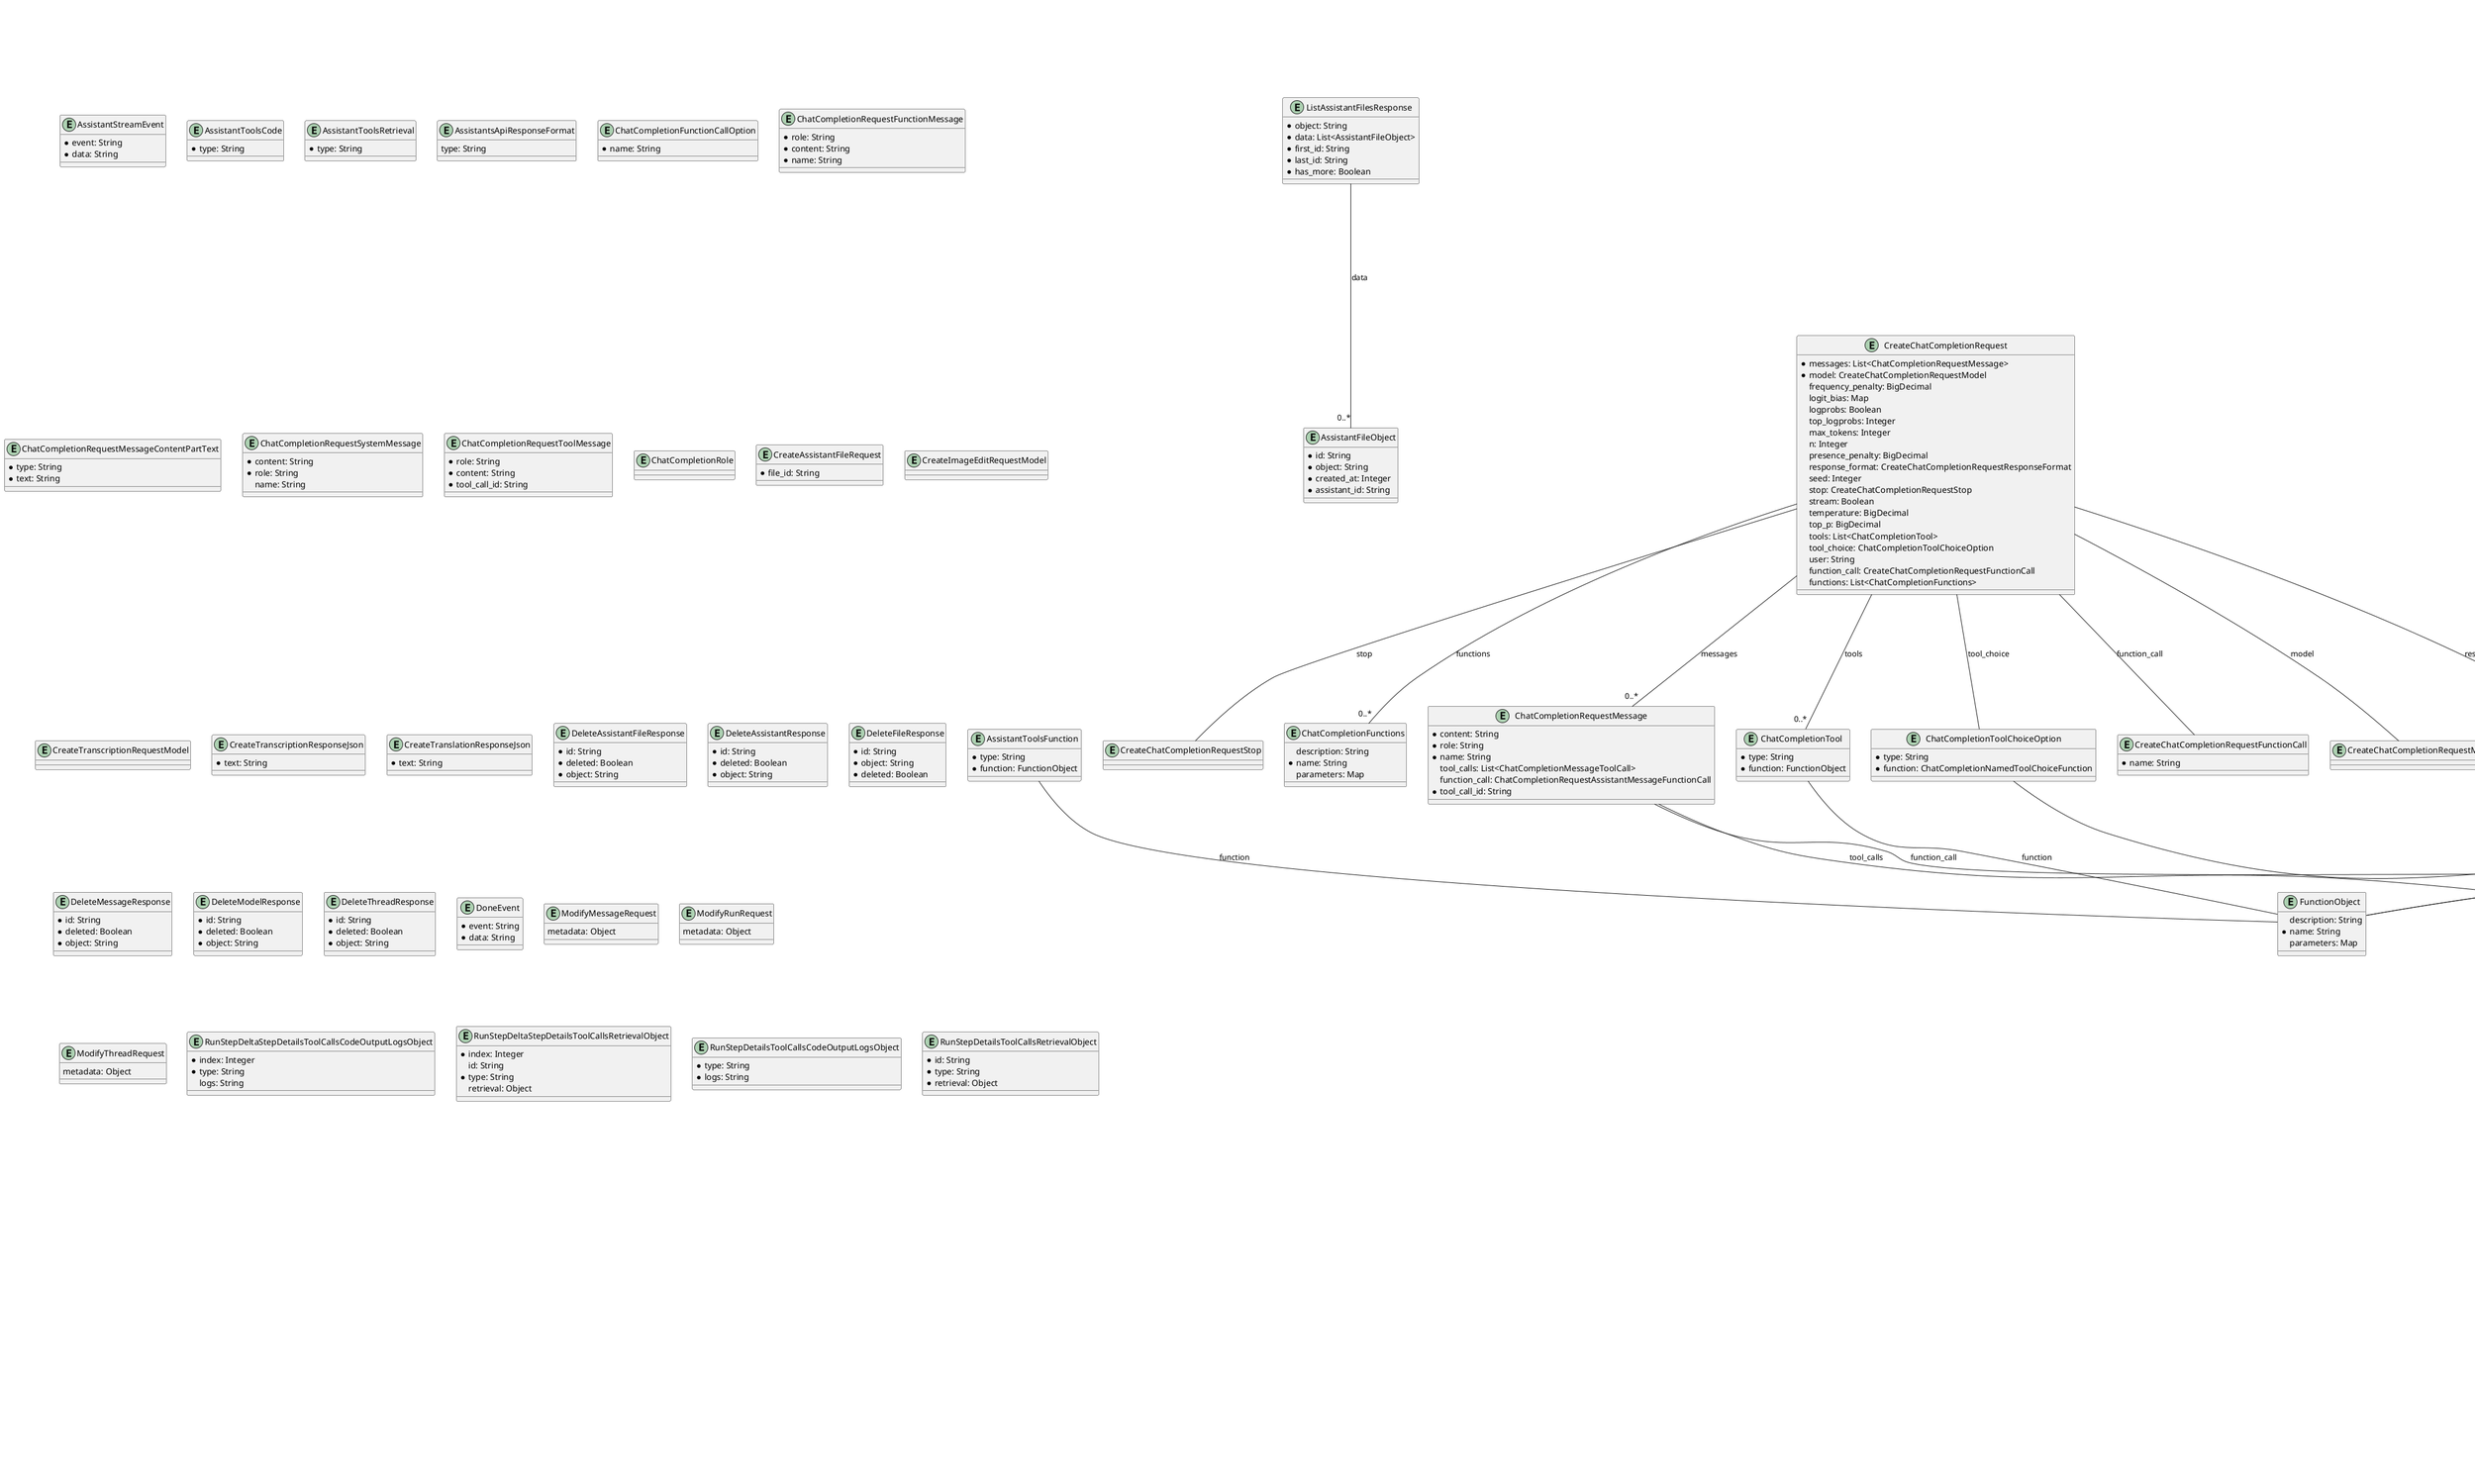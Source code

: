 @startuml

title OpenAI API Schemas Diagram

entity AssistantFileObject {
    * id: String
    * object: String
    * created_at: Integer
    * assistant_id: String
}

entity AssistantObject {
    * id: String
    * object: String
    * created_at: Integer
    * name: String
    * description: String
    * model: String
    * instructions: String
    * tools: List<AssistantObjectToolsInner>
    * file_ids: List<String>
    * metadata: Object
}

entity AssistantObjectToolsInner {
    * type: String
    * function: FunctionObject
}

entity AssistantStreamEvent {
    * event: String
    * data: String
}

entity AssistantToolsCode {
    * type: String
}

entity AssistantToolsFunction {
    * type: String
    * function: FunctionObject
}

entity AssistantToolsRetrieval {
    * type: String
}

entity AssistantsApiNamedToolChoice {
    * type: String
    function: ChatCompletionNamedToolChoiceFunction
}

entity AssistantsApiResponseFormat {
    type: String
}

entity AssistantsApiResponseFormatOption {
    type: String
}

entity AssistantsApiToolChoiceOption {
    * type: String
    function: ChatCompletionNamedToolChoiceFunction
}

entity ChatCompletionFunctionCallOption {
    * name: String
}

entity ChatCompletionFunctions {
    description: String
    * name: String
    parameters: Map
}

entity ChatCompletionMessageToolCall {
    * id: String
    * type: String
    * function: ChatCompletionMessageToolCallFunction
}

entity ChatCompletionMessageToolCallChunk {
    * index: Integer
    id: String
    type: String
    function: ChatCompletionMessageToolCallChunkFunction
}

entity ChatCompletionMessageToolCallChunkFunction {
    name: String
    arguments: String
}

entity ChatCompletionMessageToolCallFunction {
    * name: String
    * arguments: String
}

entity ChatCompletionNamedToolChoice {
    * type: String
    * function: ChatCompletionNamedToolChoiceFunction
}

entity ChatCompletionNamedToolChoiceFunction {
    * name: String
}

entity ChatCompletionRequestAssistantMessage {
    content: String
    * role: String
    name: String
    tool_calls: List<ChatCompletionMessageToolCall>
    function_call: ChatCompletionRequestAssistantMessageFunctionCall
}

entity ChatCompletionRequestAssistantMessageFunctionCall {
    * arguments: String
    * name: String
}

entity ChatCompletionRequestFunctionMessage {
    * role: String
    * content: String
    * name: String
}

entity ChatCompletionRequestMessage {
    * content: String
    * role: String
    * name: String
    tool_calls: List<ChatCompletionMessageToolCall>
    function_call: ChatCompletionRequestAssistantMessageFunctionCall
    * tool_call_id: String
}

entity ChatCompletionRequestMessageContentPart {
    * type: String
    * text: String
    * image_url: ChatCompletionRequestMessageContentPartImageImageUrl
}

entity ChatCompletionRequestMessageContentPartImage {
    * type: String
    * image_url: ChatCompletionRequestMessageContentPartImageImageUrl
}

entity ChatCompletionRequestMessageContentPartImageImageUrl {
    * url: URI
    detail: String
}

entity ChatCompletionRequestMessageContentPartText {
    * type: String
    * text: String
}

entity ChatCompletionRequestSystemMessage {
    * content: String
    * role: String
    name: String
}

entity ChatCompletionRequestToolMessage {
    * role: String
    * content: String
    * tool_call_id: String
}

entity ChatCompletionRequestUserMessage {
    * content: ChatCompletionRequestUserMessageContent
    * role: String
    name: String
}

entity ChatCompletionRequestUserMessageContent {
}

entity ChatCompletionResponseMessage {
    * content: String
    tool_calls: List<ChatCompletionMessageToolCall>
    * role: String
    function_call: ChatCompletionRequestAssistantMessageFunctionCall
}

entity ChatCompletionRole {
}

entity ChatCompletionStreamResponseDelta {
    content: String
    function_call: ChatCompletionStreamResponseDeltaFunctionCall
    tool_calls: List<ChatCompletionMessageToolCallChunk>
    role: String
}

entity ChatCompletionStreamResponseDeltaFunctionCall {
    arguments: String
    name: String
}

entity ChatCompletionTokenLogprob {
    * token: String
    * logprob: BigDecimal
    * bytes: List<Integer>
    * top_logprobs: List<ChatCompletionTokenLogprobTopLogprobsInner>
}

entity ChatCompletionTokenLogprobTopLogprobsInner {
    * token: String
    * logprob: BigDecimal
    * bytes: List<Integer>
}

entity ChatCompletionTool {
    * type: String
    * function: FunctionObject
}

entity ChatCompletionToolChoiceOption {
    * type: String
    * function: ChatCompletionNamedToolChoiceFunction
}

entity CompletionUsage {
    * completion_tokens: Integer
    * prompt_tokens: Integer
    * total_tokens: Integer
}

entity CreateAssistantFileRequest {
    * file_id: String
}

entity CreateAssistantRequest {
    * model: CreateAssistantRequestModel
    name: String
    description: String
    instructions: String
    tools: List<AssistantObjectToolsInner>
    file_ids: List<String>
    metadata: Object
}

entity CreateAssistantRequestModel {
}

entity CreateChatCompletionFunctionResponse {
    * id: String
    * choices: List<CreateChatCompletionFunctionResponseChoicesInner>
    * created: Integer
    * model: String
    system_fingerprint: String
    * object: String
    usage: CompletionUsage
}

entity CreateChatCompletionFunctionResponseChoicesInner {
    * finish_reason: String
    * index: Integer
    * message: ChatCompletionResponseMessage
}

entity CreateChatCompletionRequest {
    * messages: List<ChatCompletionRequestMessage>
    * model: CreateChatCompletionRequestModel
    frequency_penalty: BigDecimal
    logit_bias: Map
    logprobs: Boolean
    top_logprobs: Integer
    max_tokens: Integer
    n: Integer
    presence_penalty: BigDecimal
    response_format: CreateChatCompletionRequestResponseFormat
    seed: Integer
    stop: CreateChatCompletionRequestStop
    stream: Boolean
    temperature: BigDecimal
    top_p: BigDecimal
    tools: List<ChatCompletionTool>
    tool_choice: ChatCompletionToolChoiceOption
    user: String
    function_call: CreateChatCompletionRequestFunctionCall
    functions: List<ChatCompletionFunctions>
}

entity CreateChatCompletionRequestFunctionCall {
    * name: String
}

entity CreateChatCompletionRequestModel {
}

entity CreateChatCompletionRequestResponseFormat {
    type: String
}

entity CreateChatCompletionRequestStop {
}

entity CreateChatCompletionResponse {
    * id: String
    * choices: List<CreateChatCompletionResponseChoicesInner>
    * created: Integer
    * model: String
    system_fingerprint: String
    * object: String
    usage: CompletionUsage
}

entity CreateChatCompletionResponseChoicesInner {
    * finish_reason: String
    * index: Integer
    * message: ChatCompletionResponseMessage
    * logprobs: CreateChatCompletionResponseChoicesInnerLogprobs
}

entity CreateChatCompletionResponseChoicesInnerLogprobs {
    * content: List<ChatCompletionTokenLogprob>
}

entity CreateChatCompletionStreamResponse {
    * id: String
    * choices: List<CreateChatCompletionStreamResponseChoicesInner>
    * created: Integer
    * model: String
    system_fingerprint: String
    * object: String
}

entity CreateChatCompletionStreamResponseChoicesInner {
    * delta: ChatCompletionStreamResponseDelta
    logprobs: CreateChatCompletionResponseChoicesInnerLogprobs
    * finish_reason: String
    * index: Integer
}

entity CreateCompletionRequest {
    * model: CreateCompletionRequestModel
    * prompt: CreateCompletionRequestPrompt
    best_of: Integer
    echo: Boolean
    frequency_penalty: BigDecimal
    logit_bias: Map
    logprobs: Integer
    max_tokens: Integer
    n: Integer
    presence_penalty: BigDecimal
    seed: Integer
    stop: CreateCompletionRequestStop
    stream: Boolean
    suffix: String
    temperature: BigDecimal
    top_p: BigDecimal
    user: String
}

entity CreateCompletionRequestModel {
}

entity CreateCompletionRequestPrompt {
}

entity CreateCompletionRequestStop {
}

entity CreateCompletionResponse {
    * id: String
    * choices: List<CreateCompletionResponseChoicesInner>
    * created: Integer
    * model: String
    system_fingerprint: String
    * object: String
    usage: CompletionUsage
}

entity CreateCompletionResponseChoicesInner {
    * finish_reason: String
    * index: Integer
    * logprobs: CreateCompletionResponseChoicesInnerLogprobs
    * text: String
}

entity CreateCompletionResponseChoicesInnerLogprobs {
    text_offset: List<Integer>
    token_logprobs: List<BigDecimal>
    tokens: List<String>
    top_logprobs: List<Map>
}

entity CreateEmbeddingRequest {
    * input: CreateEmbeddingRequestInput
    * model: CreateEmbeddingRequestModel
    encoding_format: String
    dimensions: Integer
    user: String
}

entity CreateEmbeddingRequestInput {
}

entity CreateEmbeddingRequestModel {
}

entity CreateEmbeddingResponse {
    * data: List<Embedding>
    * model: String
    * object: String
    * usage: CreateEmbeddingResponseUsage
}

entity CreateEmbeddingResponseUsage {
    * prompt_tokens: Integer
    * total_tokens: Integer
}

entity CreateFineTuningJobRequest {
    * model: CreateFineTuningJobRequestModel
    * training_file: String
    hyperparameters: CreateFineTuningJobRequestHyperparameters
    suffix: String
    validation_file: String
    integrations: List<CreateFineTuningJobRequestIntegrationsInner>
    seed: Integer
}

entity CreateFineTuningJobRequestHyperparameters {
    batch_size: CreateFineTuningJobRequestHyperparametersBatchSize
    learning_rate_multiplier: CreateFineTuningJobRequestHyperparametersLearningRateMultiplier
    n_epochs: CreateFineTuningJobRequestHyperparametersNEpochs
}

entity CreateFineTuningJobRequestHyperparametersBatchSize {
}

entity CreateFineTuningJobRequestHyperparametersLearningRateMultiplier {
}

entity CreateFineTuningJobRequestHyperparametersNEpochs {
}

entity CreateFineTuningJobRequestIntegrationsInner {
    * type: CreateFineTuningJobRequestIntegrationsInnerType
    * wandb: CreateFineTuningJobRequestIntegrationsInnerWandb
}

entity CreateFineTuningJobRequestIntegrationsInnerType {
}

entity CreateFineTuningJobRequestIntegrationsInnerWandb {
    * project: String
    name: String
    entity: String
    tags: List<String>
}

entity CreateFineTuningJobRequestModel {
}

entity CreateImageEditRequestModel {
}

entity CreateImageRequest {
    * prompt: String
    model: CreateImageRequestModel
    n: Integer
    quality: String
    response_format: String
    size: String
    style: String
    user: String
}

entity CreateImageRequestModel {
}

entity CreateMessageRequest {
    * role: String
    * content: String
    file_ids: List<String>
    metadata: Object
}

entity CreateModerationRequest {
    * input: CreateModerationRequestInput
    model: CreateModerationRequestModel
}

entity CreateModerationRequestInput {
}

entity CreateModerationRequestModel {
}

entity CreateModerationResponse {
    * id: String
    * model: String
    * results: List<CreateModerationResponseResultsInner>
}

entity CreateModerationResponseResultsInner {
    * flagged: Boolean
    * categories: CreateModerationResponseResultsInnerCategories
    * category_scores: CreateModerationResponseResultsInnerCategoryScores
}

entity CreateModerationResponseResultsInnerCategories {
    * hate: Boolean
    * hate/threatening: Boolean
    * harassment: Boolean
    * harassment/threatening: Boolean
    * self-harm: Boolean
    * self-harm/intent: Boolean
    * self-harm/instructions: Boolean
    * sexual: Boolean
    * sexual/minors: Boolean
    * violence: Boolean
    * violence/graphic: Boolean
}

entity CreateModerationResponseResultsInnerCategoryScores {
    * hate: BigDecimal
    * hate/threatening: BigDecimal
    * harassment: BigDecimal
    * harassment/threatening: BigDecimal
    * self-harm: BigDecimal
    * self-harm/intent: BigDecimal
    * self-harm/instructions: BigDecimal
    * sexual: BigDecimal
    * sexual/minors: BigDecimal
    * violence: BigDecimal
    * violence/graphic: BigDecimal
}

entity CreateRunRequest {
    * assistant_id: String
    model: CreateRunRequestModel
    instructions: String
    additional_instructions: String
    additional_messages: List<CreateMessageRequest>
    tools: List<AssistantObjectToolsInner>
    metadata: Object
    temperature: BigDecimal
    stream: Boolean
    max_prompt_tokens: Integer
    max_completion_tokens: Integer
    truncation_strategy: TruncationObject
    tool_choice: AssistantsApiToolChoiceOption
    response_format: AssistantsApiResponseFormatOption
}

entity CreateRunRequestModel {
}

entity CreateSpeechRequest {
    * model: CreateSpeechRequestModel
    * input: String
    * voice: String
    response_format: String
    speed: BigDecimal
}

entity CreateSpeechRequestModel {
}

entity CreateThreadAndRunRequest {
    * assistant_id: String
    thread: CreateThreadRequest
    model: CreateRunRequestModel
    instructions: String
    tools: List<CreateThreadAndRunRequestToolsInner>
    metadata: Object
    temperature: BigDecimal
    stream: Boolean
    max_prompt_tokens: Integer
    max_completion_tokens: Integer
    truncation_strategy: TruncationObject
    tool_choice: AssistantsApiToolChoiceOption
    response_format: AssistantsApiResponseFormatOption
}

entity CreateThreadAndRunRequestToolsInner {
    * type: String
    * function: FunctionObject
}

entity CreateThreadRequest {
    messages: List<CreateMessageRequest>
    metadata: Object
}

entity CreateTranscription200Response {
    * text: String
    * language: String
    * duration: String
    words: List<TranscriptionWord>
    segments: List<TranscriptionSegment>
}

entity CreateTranscriptionRequestModel {
}

entity CreateTranscriptionResponseJson {
    * text: String
}

entity CreateTranscriptionResponseVerboseJson {
    * language: String
    * duration: String
    * text: String
    words: List<TranscriptionWord>
    segments: List<TranscriptionSegment>
}

entity CreateTranslation200Response {
    * text: String
    * language: String
    * duration: String
    segments: List<TranscriptionSegment>
}

entity CreateTranslationResponseJson {
    * text: String
}

entity CreateTranslationResponseVerboseJson {
    * language: String
    * duration: String
    * text: String
    segments: List<TranscriptionSegment>
}

entity DeleteAssistantFileResponse {
    * id: String
    * deleted: Boolean
    * object: String
}

entity DeleteAssistantResponse {
    * id: String
    * deleted: Boolean
    * object: String
}

entity DeleteFileResponse {
    * id: String
    * object: String
    * deleted: Boolean
}

entity DeleteMessageResponse {
    * id: String
    * deleted: Boolean
    * object: String
}

entity DeleteModelResponse {
    * id: String
    * deleted: Boolean
    * object: String
}

entity DeleteThreadResponse {
    * id: String
    * deleted: Boolean
    * object: String
}

entity DoneEvent {
    * event: String
    * data: String
}

entity Embedding {
    * index: Integer
    * embedding: List<BigDecimal>
    * object: String
}

entity Error {
    * code: String
    * message: String
    * param: String
    * type: String
}

entity ErrorEvent {
    * event: String
    * data: Error
}

entity ErrorResponse {
    * error: Error
}

entity FineTuningIntegration {
    * type: String
    * wandb: CreateFineTuningJobRequestIntegrationsInnerWandb
}

entity FineTuningJob {
    * id: String
    * created_at: Integer
    * error: FineTuningJobError
    * fine_tuned_model: String
    * finished_at: Integer
    * hyperparameters: FineTuningJobHyperparameters
    * model: String
    * object: String
    * organization_id: String
    * result_files: List<String>
    * status: String
    * trained_tokens: Integer
    * training_file: String
    * validation_file: String
    integrations: List<FineTuningJobIntegrationsInner>
    * seed: Integer
}

entity FineTuningJobCheckpoint {
    * id: String
    * created_at: Integer
    * fine_tuned_model_checkpoint: String
    * step_number: Integer
    * metrics: FineTuningJobCheckpointMetrics
    * fine_tuning_job_id: String
    * object: String
}

entity FineTuningJobCheckpointMetrics {
    step: BigDecimal
    train_loss: BigDecimal
    train_mean_token_accuracy: BigDecimal
    valid_loss: BigDecimal
    valid_mean_token_accuracy: BigDecimal
    full_valid_loss: BigDecimal
    full_valid_mean_token_accuracy: BigDecimal
}

entity FineTuningJobError {
    * code: String
    * message: String
    * param: String
}

entity FineTuningJobEvent {
    * id: String
    * created_at: Integer
    * level: String
    * message: String
    * object: String
}

entity FineTuningJobHyperparameters {
    * n_epochs: FineTuningJobHyperparametersNEpochs
}

entity FineTuningJobHyperparametersNEpochs {
}

entity FineTuningJobIntegrationsInner {
    * type: String
    * wandb: CreateFineTuningJobRequestIntegrationsInnerWandb
}

entity FunctionObject {
    description: String
    * name: String
    parameters: Map
}

entity Image {
    b64_json: String
    url: String
    revised_prompt: String
}

entity ImagesResponse {
    * created: Integer
    * data: List<Image>
}

entity ListAssistantFilesResponse {
    * object: String
    * data: List<AssistantFileObject>
    * first_id: String
    * last_id: String
    * has_more: Boolean
}

entity ListAssistantsResponse {
    * object: String
    * data: List<AssistantObject>
    * first_id: String
    * last_id: String
    * has_more: Boolean
}

entity ListFilesResponse {
    * data: List<OpenAIFile>
    * object: String
}

entity ListFineTuningJobCheckpointsResponse {
    * data: List<FineTuningJobCheckpoint>
    * object: String
    first_id: String
    last_id: String
    * has_more: Boolean
}

entity ListFineTuningJobEventsResponse {
    * data: List<FineTuningJobEvent>
    * object: String
}

entity ListMessageFilesResponse {
    * object: String
    * data: List<MessageFileObject>
    * first_id: String
    * last_id: String
    * has_more: Boolean
}

entity ListMessagesResponse {
    * object: String
    * data: List<MessageObject>
    * first_id: String
    * last_id: String
    * has_more: Boolean
}

entity ListModelsResponse {
    * object: String
    * data: List<Model>
}

entity ListPaginatedFineTuningJobsResponse {
    * data: List<FineTuningJob>
    * has_more: Boolean
    * object: String
}

entity ListRunStepsResponse {
    * object: String
    * data: List<RunStepObject>
    * first_id: String
    * last_id: String
    * has_more: Boolean
}

entity ListRunsResponse {
    * object: String
    * data: List<RunObject>
    * first_id: String
    * last_id: String
    * has_more: Boolean
}

entity ListThreadsResponse {
    * object: String
    * data: List<ThreadObject>
    * first_id: String
    * last_id: String
    * has_more: Boolean
}

entity MessageContentImageFileObject {
    * type: String
    * image_file: MessageContentImageFileObjectImageFile
}

entity MessageContentImageFileObjectImageFile {
    * file_id: String
}

entity MessageContentTextAnnotationsFileCitationObject {
    * type: String
    * text: String
    * file_citation: MessageContentTextAnnotationsFileCitationObjectFileCitation
    * start_index: Integer
    * end_index: Integer
}

entity MessageContentTextAnnotationsFileCitationObjectFileCitation {
    * file_id: String
    * quote: String
}

entity MessageContentTextAnnotationsFilePathObject {
    * type: String
    * text: String
    * file_path: MessageContentTextAnnotationsFilePathObjectFilePath
    * start_index: Integer
    * end_index: Integer
}

entity MessageContentTextAnnotationsFilePathObjectFilePath {
    * file_id: String
}

entity MessageContentTextObject {
    * type: String
    * text: MessageContentTextObjectText
}

entity MessageContentTextObjectText {
    * value: String
    * annotations: List<MessageContentTextObjectTextAnnotationsInner>
}

entity MessageContentTextObjectTextAnnotationsInner {
    * type: String
    * text: String
    * file_citation: MessageContentTextAnnotationsFileCitationObjectFileCitation
    * start_index: Integer
    * end_index: Integer
    * file_path: MessageContentTextAnnotationsFilePathObjectFilePath
}

entity MessageDeltaContentImageFileObject {
    * index: Integer
    * type: String
    image_file: MessageDeltaContentImageFileObjectImageFile
}

entity MessageDeltaContentImageFileObjectImageFile {
    file_id: String
}

entity MessageDeltaContentTextAnnotationsFileCitationObject {
    * index: Integer
    * type: String
    text: String
    file_citation: MessageDeltaContentTextAnnotationsFileCitationObjectFileCitation
    start_index: Integer
    end_index: Integer
}

entity MessageDeltaContentTextAnnotationsFileCitationObjectFileCitation {
    file_id: String
    quote: String
}

entity MessageDeltaContentTextAnnotationsFilePathObject {
    * index: Integer
    * type: String
    text: String
    file_path: MessageDeltaContentTextAnnotationsFilePathObjectFilePath
    start_index: Integer
    end_index: Integer
}

entity MessageDeltaContentTextAnnotationsFilePathObjectFilePath {
    file_id: String
}

entity MessageDeltaContentTextObject {
    * index: Integer
    * type: String
    text: MessageDeltaContentTextObjectText
}

entity MessageDeltaContentTextObjectText {
    value: String
    annotations: List<MessageDeltaContentTextObjectTextAnnotationsInner>
}

entity MessageDeltaContentTextObjectTextAnnotationsInner {
    * index: Integer
    * type: String
    text: String
    file_citation: MessageDeltaContentTextAnnotationsFileCitationObjectFileCitation
    start_index: Integer
    end_index: Integer
    file_path: MessageDeltaContentTextAnnotationsFilePathObjectFilePath
}

entity MessageDeltaObject {
    * id: String
    * object: String
    * delta: MessageDeltaObjectDelta
}

entity MessageDeltaObjectDelta {
    role: String
    content: List<MessageDeltaObjectDeltaContentInner>
    file_ids: List<String>
}

entity MessageDeltaObjectDeltaContentInner {
    * index: Integer
    * type: String
    image_file: MessageDeltaContentImageFileObjectImageFile
    text: MessageDeltaContentTextObjectText
}

entity MessageFileObject {
    * id: String
    * object: String
    * created_at: Integer
    * message_id: String
}

entity MessageObject {
    * id: String
    * object: String
    * created_at: Integer
    * thread_id: String
    * status: String
    * incomplete_details: MessageObjectIncompleteDetails
    * completed_at: Integer
    * incomplete_at: Integer
    * role: String
    * content: List<MessageObjectContentInner>
    * assistant_id: String
    * run_id: String
    * file_ids: List<String>
    * metadata: Object
}

entity MessageObjectContentInner {
    * type: String
    * image_file: MessageContentImageFileObjectImageFile
    * text: MessageContentTextObjectText
}

entity MessageObjectIncompleteDetails {
    * reason: String
}

entity MessageStreamEvent {
    * event: String
    * data: MessageObject
}

entity MessageStreamEventOneOf {
    * event: String
    * data: MessageObject
}

entity MessageStreamEventOneOf1 {
    * event: String
    * data: MessageObject
}

entity MessageStreamEventOneOf2 {
    * event: String
    * data: MessageDeltaObject
}

entity MessageStreamEventOneOf3 {
    * event: String
    * data: MessageObject
}

entity MessageStreamEventOneOf4 {
    * event: String
    * data: MessageObject
}

entity Model {
    * id: String
    * created: Integer
    * object: String
    * owned_by: String
}

entity ModifyAssistantRequest {
    model: String
    name: String
    description: String
    instructions: String
    tools: List<AssistantObjectToolsInner>
    file_ids: List<String>
    metadata: Object
}

entity ModifyMessageRequest {
    metadata: Object
}

entity ModifyRunRequest {
    metadata: Object
}

entity ModifyThreadRequest {
    metadata: Object
}

entity OpenAIFile {
    * id: String
    * bytes: Integer
    * created_at: Integer
    * filename: String
    * object: String
    * purpose: String
    * status: String
    status_details: String
}

entity RunCompletionUsage {
    * completion_tokens: Integer
    * prompt_tokens: Integer
    * total_tokens: Integer
}

entity RunObject {
    * id: String
    * object: String
    * created_at: Integer
    * thread_id: String
    * assistant_id: String
    * status: String
    * required_action: RunObjectRequiredAction
    * last_error: RunObjectLastError
    * expires_at: Integer
    * started_at: Integer
    * cancelled_at: Integer
    * failed_at: Integer
    * completed_at: Integer
    * incomplete_details: RunObjectIncompleteDetails
    * model: String
    * instructions: String
    * tools: List<AssistantObjectToolsInner>
    * file_ids: List<String>
    * metadata: Object
    * usage: RunCompletionUsage
    temperature: BigDecimal
    * max_prompt_tokens: Integer
    * max_completion_tokens: Integer
    * truncation_strategy: TruncationObject
    * tool_choice: AssistantsApiToolChoiceOption
    * response_format: AssistantsApiResponseFormatOption
}

entity RunObjectIncompleteDetails {
    reason: String
}

entity RunObjectLastError {
    * code: String
    * message: String
}

entity RunObjectRequiredAction {
    * type: String
    * submit_tool_outputs: RunObjectRequiredActionSubmitToolOutputs
}

entity RunObjectRequiredActionSubmitToolOutputs {
    * tool_calls: List<RunToolCallObject>
}

entity RunStepCompletionUsage {
    * completion_tokens: Integer
    * prompt_tokens: Integer
    * total_tokens: Integer
}

entity RunStepDeltaObject {
    * id: String
    * object: String
    * delta: RunStepDeltaObjectDelta
}

entity RunStepDeltaObjectDelta {
    step_details: RunStepDeltaObjectDeltaStepDetails
}

entity RunStepDeltaObjectDeltaStepDetails {
    * type: String
    message_creation: RunStepDeltaStepDetailsMessageCreationObjectMessageCreation
    tool_calls: List<RunStepDeltaStepDetailsToolCallsObjectToolCallsInner>
}

entity RunStepDeltaStepDetailsMessageCreationObject {
    * type: String
    message_creation: RunStepDeltaStepDetailsMessageCreationObjectMessageCreation
}

entity RunStepDeltaStepDetailsMessageCreationObjectMessageCreation {
    message_id: String
}

entity RunStepDeltaStepDetailsToolCallsCodeObject {
    * index: Integer
    id: String
    * type: String
    code_interpreter: RunStepDeltaStepDetailsToolCallsCodeObjectCodeInterpreter
}

entity RunStepDeltaStepDetailsToolCallsCodeObjectCodeInterpreter {
    input: String
    outputs: List<RunStepDeltaStepDetailsToolCallsCodeObjectCodeInterpreterOutputsInner>
}

entity RunStepDeltaStepDetailsToolCallsCodeObjectCodeInterpreterOutputsInner {
    * index: Integer
    * type: String
    logs: String
    image: RunStepDeltaStepDetailsToolCallsCodeOutputImageObjectImage
}

entity RunStepDeltaStepDetailsToolCallsCodeOutputImageObject {
    * index: Integer
    * type: String
    image: RunStepDeltaStepDetailsToolCallsCodeOutputImageObjectImage
}

entity RunStepDeltaStepDetailsToolCallsCodeOutputImageObjectImage {
    file_id: String
}

entity RunStepDeltaStepDetailsToolCallsCodeOutputLogsObject {
    * index: Integer
    * type: String
    logs: String
}

entity RunStepDeltaStepDetailsToolCallsFunctionObject {
    * index: Integer
    id: String
    * type: String
    function: RunStepDeltaStepDetailsToolCallsFunctionObjectFunction
}

entity RunStepDeltaStepDetailsToolCallsFunctionObjectFunction {
    name: String
    arguments: String
    output: String
}

entity RunStepDeltaStepDetailsToolCallsObject {
    * type: String
    tool_calls: List<RunStepDeltaStepDetailsToolCallsObjectToolCallsInner>
}

entity RunStepDeltaStepDetailsToolCallsObjectToolCallsInner {
    * index: Integer
    id: String
    * type: String
    code_interpreter: RunStepDeltaStepDetailsToolCallsCodeObjectCodeInterpreter
    retrieval: Object
    function: RunStepDeltaStepDetailsToolCallsFunctionObjectFunction
}

entity RunStepDeltaStepDetailsToolCallsRetrievalObject {
    * index: Integer
    id: String
    * type: String
    retrieval: Object
}

entity RunStepDetailsMessageCreationObject {
    * type: String
    * message_creation: RunStepDetailsMessageCreationObjectMessageCreation
}

entity RunStepDetailsMessageCreationObjectMessageCreation {
    * message_id: String
}

entity RunStepDetailsToolCallsCodeObject {
    * id: String
    * type: String
    * code_interpreter: RunStepDetailsToolCallsCodeObjectCodeInterpreter
}

entity RunStepDetailsToolCallsCodeObjectCodeInterpreter {
    * input: String
    * outputs: List<RunStepDetailsToolCallsCodeObjectCodeInterpreterOutputsInner>
}

entity RunStepDetailsToolCallsCodeObjectCodeInterpreterOutputsInner {
    * type: String
    * logs: String
    * image: RunStepDetailsToolCallsCodeOutputImageObjectImage
}

entity RunStepDetailsToolCallsCodeOutputImageObject {
    * type: String
    * image: RunStepDetailsToolCallsCodeOutputImageObjectImage
}

entity RunStepDetailsToolCallsCodeOutputImageObjectImage {
    * file_id: String
}

entity RunStepDetailsToolCallsCodeOutputLogsObject {
    * type: String
    * logs: String
}

entity RunStepDetailsToolCallsFunctionObject {
    * id: String
    * type: String
    * function: RunStepDetailsToolCallsFunctionObjectFunction
}

entity RunStepDetailsToolCallsFunctionObjectFunction {
    * name: String
    * arguments: String
    * output: String
}

entity RunStepDetailsToolCallsObject {
    * type: String
    * tool_calls: List<RunStepDetailsToolCallsObjectToolCallsInner>
}

entity RunStepDetailsToolCallsObjectToolCallsInner {
    * id: String
    * type: String
    * code_interpreter: RunStepDetailsToolCallsCodeObjectCodeInterpreter
    * retrieval: Object
    * function: RunStepDetailsToolCallsFunctionObjectFunction
}

entity RunStepDetailsToolCallsRetrievalObject {
    * id: String
    * type: String
    * retrieval: Object
}

entity RunStepObject {
    * id: String
    * object: String
    * created_at: Integer
    * assistant_id: String
    * thread_id: String
    * run_id: String
    * type: String
    * status: String
    * step_details: RunStepObjectStepDetails
    * last_error: RunStepObjectLastError
    * expired_at: Integer
    * cancelled_at: Integer
    * failed_at: Integer
    * completed_at: Integer
    * metadata: Object
    * usage: RunStepCompletionUsage
}

entity RunStepObjectLastError {
    * code: String
    * message: String
}

entity RunStepObjectStepDetails {
    * type: String
    * message_creation: RunStepDetailsMessageCreationObjectMessageCreation
    * tool_calls: List<RunStepDetailsToolCallsObjectToolCallsInner>
}

entity RunStepStreamEvent {
    * event: String
    * data: RunStepObject
}

entity RunStepStreamEventOneOf {
    * event: String
    * data: RunStepObject
}

entity RunStepStreamEventOneOf1 {
    * event: String
    * data: RunStepObject
}

entity RunStepStreamEventOneOf2 {
    * event: String
    * data: RunStepDeltaObject
}

entity RunStepStreamEventOneOf3 {
    * event: String
    * data: RunStepObject
}

entity RunStepStreamEventOneOf4 {
    * event: String
    * data: RunStepObject
}

entity RunStepStreamEventOneOf5 {
    * event: String
    * data: RunStepObject
}

entity RunStepStreamEventOneOf6 {
    * event: String
    * data: RunStepObject
}

entity RunStreamEvent {
    * event: String
    * data: RunObject
}

entity RunStreamEventOneOf {
    * event: String
    * data: RunObject
}

entity RunStreamEventOneOf1 {
    * event: String
    * data: RunObject
}

entity RunStreamEventOneOf2 {
    * event: String
    * data: RunObject
}

entity RunStreamEventOneOf3 {
    * event: String
    * data: RunObject
}

entity RunStreamEventOneOf4 {
    * event: String
    * data: RunObject
}

entity RunStreamEventOneOf5 {
    * event: String
    * data: RunObject
}

entity RunStreamEventOneOf6 {
    * event: String
    * data: RunObject
}

entity RunStreamEventOneOf7 {
    * event: String
    * data: RunObject
}

entity RunStreamEventOneOf8 {
    * event: String
    * data: RunObject
}

entity RunToolCallObject {
    * id: String
    * type: String
    * function: RunToolCallObjectFunction
}

entity RunToolCallObjectFunction {
    * name: String
    * arguments: String
}

entity SubmitToolOutputsRunRequest {
    * tool_outputs: List<SubmitToolOutputsRunRequestToolOutputsInner>
    stream: Boolean
}

entity SubmitToolOutputsRunRequestToolOutputsInner {
    tool_call_id: String
    output: String
}

entity ThreadObject {
    * id: String
    * object: String
    * created_at: Integer
    * metadata: Object
}

entity ThreadStreamEvent {
    * event: String
    * data: ThreadObject
}

entity ThreadStreamEventOneOf {
    * event: String
    * data: ThreadObject
}

entity TranscriptionSegment {
    * id: Integer
    * seek: Integer
    * start: Float
    * end: Float
    * text: String
    * tokens: List<Integer>
    * temperature: Float
    * avg_logprob: Float
    * compression_ratio: Float
    * no_speech_prob: Float
}

entity TranscriptionWord {
    * word: String
    * start: Float
    * end: Float
}

entity TruncationObject {
    type: String
    last_messages: Integer
}


RunStepDetailsToolCallsObjectToolCallsInner -- RunStepDetailsToolCallsCodeObjectCodeInterpreter : code_interpreter
RunStepDetailsToolCallsObjectToolCallsInner -- RunStepDetailsToolCallsFunctionObjectFunction : function
FineTuningJobCheckpoint -- FineTuningJobCheckpointMetrics : metrics
MessageDeltaContentTextObjectText -- "0..*" MessageDeltaContentTextObjectTextAnnotationsInner : annotations
ListRunsResponse -- "0..*" RunObject : data
RunStepDetailsToolCallsFunctionObject -- RunStepDetailsToolCallsFunctionObjectFunction : function
CreateRunRequest -- CreateRunRequestModel : model
CreateRunRequest -- "0..*" CreateMessageRequest : additional_messages
CreateRunRequest -- "0..*" AssistantObjectToolsInner : tools
CreateRunRequest -- TruncationObject : truncation_strategy
CreateRunRequest -- AssistantsApiToolChoiceOption : tool_choice
CreateRunRequest -- AssistantsApiResponseFormatOption : response_format
ListFineTuningJobCheckpointsResponse -- "0..*" FineTuningJobCheckpoint : data
ChatCompletionToolChoiceOption -- ChatCompletionNamedToolChoiceFunction : function
RunObjectRequiredAction -- RunObjectRequiredActionSubmitToolOutputs : submit_tool_outputs
CreateEmbeddingRequest -- CreateEmbeddingRequestInput : input
CreateEmbeddingRequest -- CreateEmbeddingRequestModel : model
ThreadStreamEventOneOf -- ThreadObject : data
CreateModerationRequest -- CreateModerationRequestInput : input
CreateModerationRequest -- CreateModerationRequestModel : model
CreateSpeechRequest -- CreateSpeechRequestModel : model
ListAssistantFilesResponse -- "0..*" AssistantFileObject : data
CreateChatCompletionStreamResponseChoicesInner -- ChatCompletionStreamResponseDelta : delta
CreateChatCompletionStreamResponseChoicesInner -- CreateChatCompletionResponseChoicesInnerLogprobs : logprobs
RunStreamEventOneOf -- RunObject : data
MessageContentTextObject -- MessageContentTextObjectText : text
MessageStreamEvent -- MessageObject : data
RunStepDeltaObjectDelta -- RunStepDeltaObjectDeltaStepDetails : step_details
RunStepStreamEventOneOf -- RunStepObject : data
CreateChatCompletionRequest -- "0..*" ChatCompletionRequestMessage : messages
CreateChatCompletionRequest -- CreateChatCompletionRequestModel : model
CreateChatCompletionRequest -- CreateChatCompletionRequestResponseFormat : response_format
CreateChatCompletionRequest -- CreateChatCompletionRequestStop : stop
CreateChatCompletionRequest -- "0..*" ChatCompletionTool : tools
CreateChatCompletionRequest -- ChatCompletionToolChoiceOption : tool_choice
CreateChatCompletionRequest -- CreateChatCompletionRequestFunctionCall : function_call
CreateChatCompletionRequest -- "0..*" ChatCompletionFunctions : functions
MessageDeltaObjectDelta -- "0..*" MessageDeltaObjectDeltaContentInner : content
RunStepDeltaStepDetailsToolCallsCodeOutputImageObject -- RunStepDeltaStepDetailsToolCallsCodeOutputImageObjectImage : image
RunToolCallObject -- RunToolCallObjectFunction : function
RunStepDetailsToolCallsObject -- "0..*" RunStepDetailsToolCallsObjectToolCallsInner : tool_calls
CreateCompletionRequest -- CreateCompletionRequestModel : model
CreateCompletionRequest -- CreateCompletionRequestPrompt : prompt
CreateCompletionRequest -- CreateCompletionRequestStop : stop
AssistantToolsFunction -- FunctionObject : function
CreateCompletionResponse -- "0..*" CreateCompletionResponseChoicesInner : choices
CreateCompletionResponse -- CompletionUsage : usage
CreateModerationResponseResultsInner -- CreateModerationResponseResultsInnerCategories : categories
CreateModerationResponseResultsInner -- CreateModerationResponseResultsInnerCategoryScores : category_scores
ListThreadsResponse -- "0..*" ThreadObject : data
ErrorResponse -- Error : error
ListMessagesResponse -- "0..*" MessageObject : data
FineTuningJobHyperparameters -- FineTuningJobHyperparametersNEpochs : n_epochs
ListAssistantsResponse -- "0..*" AssistantObject : data
CreateChatCompletionFunctionResponseChoicesInner -- ChatCompletionResponseMessage : message
CreateTranslation200Response -- "0..*" TranscriptionSegment : segments
CreateImageRequest -- CreateImageRequestModel : model
CreateChatCompletionResponseChoicesInner -- ChatCompletionResponseMessage : message
CreateChatCompletionResponseChoicesInner -- CreateChatCompletionResponseChoicesInnerLogprobs : logprobs
RunStepDeltaObjectDeltaStepDetails -- RunStepDeltaStepDetailsMessageCreationObjectMessageCreation : message_creation
RunStepDeltaObjectDeltaStepDetails -- "0..*" RunStepDeltaStepDetailsToolCallsObjectToolCallsInner : tool_calls
AssistantObjectToolsInner -- FunctionObject : function
RunObjectRequiredActionSubmitToolOutputs -- "0..*" RunToolCallObject : tool_calls
MessageObjectContentInner -- MessageContentImageFileObjectImageFile : image_file
MessageObjectContentInner -- MessageContentTextObjectText : text
RunStepStreamEventOneOf1 -- RunStepObject : data
RunStepStreamEventOneOf3 -- RunStepObject : data
CreateTranscription200Response -- "0..*" TranscriptionWord : words
CreateTranscription200Response -- "0..*" TranscriptionSegment : segments
RunStepStreamEventOneOf2 -- RunStepDeltaObject : data
RunStepStreamEventOneOf5 -- RunStepObject : data
RunStepStreamEventOneOf4 -- RunStepObject : data
RunStepStreamEventOneOf6 -- RunStepObject : data
CreateEmbeddingResponse -- "0..*" Embedding : data
CreateEmbeddingResponse -- CreateEmbeddingResponseUsage : usage
MessageDeltaContentTextObjectTextAnnotationsInner -- MessageDeltaContentTextAnnotationsFileCitationObjectFileCitation : file_citation
MessageDeltaContentTextObjectTextAnnotationsInner -- MessageDeltaContentTextAnnotationsFilePathObjectFilePath : file_path
CreateChatCompletionFunctionResponse -- "0..*" CreateChatCompletionFunctionResponseChoicesInner : choices
CreateChatCompletionFunctionResponse -- CompletionUsage : usage
RunObject -- RunObjectRequiredAction : required_action
RunObject -- RunObjectLastError : last_error
RunObject -- RunObjectIncompleteDetails : incomplete_details
RunObject -- "0..*" AssistantObjectToolsInner : tools
RunObject -- RunCompletionUsage : usage
RunObject -- TruncationObject : truncation_strategy
RunObject -- AssistantsApiToolChoiceOption : tool_choice
RunObject -- AssistantsApiResponseFormatOption : response_format
ChatCompletionRequestUserMessage -- ChatCompletionRequestUserMessageContent : content
MessageDeltaObject -- MessageDeltaObjectDelta : delta
RunStepDeltaStepDetailsMessageCreationObject -- RunStepDeltaStepDetailsMessageCreationObjectMessageCreation : message_creation
ChatCompletionTool -- FunctionObject : function
AssistantsApiToolChoiceOption -- ChatCompletionNamedToolChoiceFunction : function
RunStepStreamEvent -- RunStepObject : data
ChatCompletionStreamResponseDelta -- ChatCompletionStreamResponseDeltaFunctionCall : function_call
ChatCompletionStreamResponseDelta -- "0..*" ChatCompletionMessageToolCallChunk : tool_calls
RunStepDetailsToolCallsCodeOutputImageObject -- RunStepDetailsToolCallsCodeOutputImageObjectImage : image
ChatCompletionMessageToolCallChunk -- ChatCompletionMessageToolCallChunkFunction : function
RunStreamEventOneOf7 -- RunObject : data
RunStreamEventOneOf6 -- RunObject : data
RunStreamEventOneOf8 -- RunObject : data
RunStreamEventOneOf3 -- RunObject : data
RunStreamEventOneOf2 -- RunObject : data
RunStreamEventOneOf5 -- RunObject : data
RunStreamEventOneOf4 -- RunObject : data
RunStepDeltaStepDetailsToolCallsFunctionObject -- RunStepDeltaStepDetailsToolCallsFunctionObjectFunction : function
RunStreamEventOneOf1 -- RunObject : data
ChatCompletionRequestMessageContentPart -- ChatCompletionRequestMessageContentPartImageImageUrl : image_url
CreateFineTuningJobRequestIntegrationsInner -- CreateFineTuningJobRequestIntegrationsInnerType : type
CreateFineTuningJobRequestIntegrationsInner -- CreateFineTuningJobRequestIntegrationsInnerWandb : wandb
MessageContentImageFileObject -- MessageContentImageFileObjectImageFile : image_file
AssistantObject -- "0..*" AssistantObjectToolsInner : tools
MessageDeltaContentTextAnnotationsFilePathObject -- MessageDeltaContentTextAnnotationsFilePathObjectFilePath : file_path
MessageContentTextAnnotationsFilePathObject -- MessageContentTextAnnotationsFilePathObjectFilePath : file_path
CreateThreadAndRunRequest -- CreateThreadRequest : thread
CreateThreadAndRunRequest -- CreateRunRequestModel : model
CreateThreadAndRunRequest -- "0..*" CreateThreadAndRunRequestToolsInner : tools
CreateThreadAndRunRequest -- TruncationObject : truncation_strategy
CreateThreadAndRunRequest -- AssistantsApiToolChoiceOption : tool_choice
CreateThreadAndRunRequest -- AssistantsApiResponseFormatOption : response_format
ListRunStepsResponse -- "0..*" RunStepObject : data
MessageObject -- MessageObjectIncompleteDetails : incomplete_details
MessageObject -- "0..*" MessageObjectContentInner : content
CreateFineTuningJobRequest -- CreateFineTuningJobRequestModel : model
CreateFineTuningJobRequest -- CreateFineTuningJobRequestHyperparameters : hyperparameters
CreateFineTuningJobRequest -- "0..*" CreateFineTuningJobRequestIntegrationsInner : integrations
MessageDeltaObjectDeltaContentInner -- MessageDeltaContentImageFileObjectImageFile : image_file
MessageDeltaObjectDeltaContentInner -- MessageDeltaContentTextObjectText : text
ChatCompletionTokenLogprob -- "0..*" ChatCompletionTokenLogprobTopLogprobsInner : top_logprobs
ChatCompletionRequestMessage -- "0..*" ChatCompletionMessageToolCall : tool_calls
ChatCompletionRequestMessage -- ChatCompletionRequestAssistantMessageFunctionCall : function_call
RunStepDeltaStepDetailsToolCallsObject -- "0..*" RunStepDeltaStepDetailsToolCallsObjectToolCallsInner : tool_calls
CreateThreadAndRunRequestToolsInner -- FunctionObject : function
RunStepDeltaStepDetailsToolCallsCodeObjectCodeInterpreterOutputsInner -- RunStepDeltaStepDetailsToolCallsCodeOutputImageObjectImage : image
CreateFineTuningJobRequestHyperparameters -- CreateFineTuningJobRequestHyperparametersBatchSize : batch_size
CreateFineTuningJobRequestHyperparameters -- CreateFineTuningJobRequestHyperparametersLearningRateMultiplier : learning_rate_multiplier
CreateFineTuningJobRequestHyperparameters -- CreateFineTuningJobRequestHyperparametersNEpochs : n_epochs
CreateTranscriptionResponseVerboseJson -- "0..*" TranscriptionWord : words
CreateTranscriptionResponseVerboseJson -- "0..*" TranscriptionSegment : segments
ChatCompletionRequestMessageContentPartImage -- ChatCompletionRequestMessageContentPartImageImageUrl : image_url
MessageDeltaContentTextObject -- MessageDeltaContentTextObjectText : text
AssistantsApiNamedToolChoice -- ChatCompletionNamedToolChoiceFunction : function
RunStepDetailsToolCallsCodeObjectCodeInterpreter -- "0..*" RunStepDetailsToolCallsCodeObjectCodeInterpreterOutputsInner : outputs
CreateThreadRequest -- "0..*" CreateMessageRequest : messages
CreateChatCompletionResponseChoicesInnerLogprobs -- "0..*" ChatCompletionTokenLogprob : content
ThreadStreamEvent -- ThreadObject : data
ImagesResponse -- "0..*" Image : data
RunStepObjectStepDetails -- RunStepDetailsMessageCreationObjectMessageCreation : message_creation
RunStepObjectStepDetails -- "0..*" RunStepDetailsToolCallsObjectToolCallsInner : tool_calls
CreateChatCompletionStreamResponse -- "0..*" CreateChatCompletionStreamResponseChoicesInner : choices
RunStepDeltaStepDetailsToolCallsObjectToolCallsInner -- RunStepDeltaStepDetailsToolCallsCodeObjectCodeInterpreter : code_interpreter
RunStepDeltaStepDetailsToolCallsObjectToolCallsInner -- RunStepDeltaStepDetailsToolCallsFunctionObjectFunction : function
ChatCompletionMessageToolCall -- ChatCompletionMessageToolCallFunction : function
MessageDeltaContentTextAnnotationsFileCitationObject -- MessageDeltaContentTextAnnotationsFileCitationObjectFileCitation : file_citation
ListModelsResponse -- "0..*" Model : data
ErrorEvent -- Error : data
ListFilesResponse -- "0..*" OpenAIFile : data
MessageContentTextAnnotationsFileCitationObject -- MessageContentTextAnnotationsFileCitationObjectFileCitation : file_citation
ListPaginatedFineTuningJobsResponse -- "0..*" FineTuningJob : data
ModifyAssistantRequest -- "0..*" AssistantObjectToolsInner : tools
ChatCompletionRequestAssistantMessage -- "0..*" ChatCompletionMessageToolCall : tool_calls
ChatCompletionRequestAssistantMessage -- ChatCompletionRequestAssistantMessageFunctionCall : function_call
RunStepDeltaObject -- RunStepDeltaObjectDelta : delta
RunStepDeltaStepDetailsToolCallsCodeObjectCodeInterpreter -- "0..*" RunStepDeltaStepDetailsToolCallsCodeObjectCodeInterpreterOutputsInner : outputs
FineTuningJobIntegrationsInner -- CreateFineTuningJobRequestIntegrationsInnerWandb : wandb
RunStepDetailsToolCallsCodeObject -- RunStepDetailsToolCallsCodeObjectCodeInterpreter : code_interpreter
CreateModerationResponse -- "0..*" CreateModerationResponseResultsInner : results
FineTuningIntegration -- CreateFineTuningJobRequestIntegrationsInnerWandb : wandb
SubmitToolOutputsRunRequest -- "0..*" SubmitToolOutputsRunRequestToolOutputsInner : tool_outputs
ListMessageFilesResponse -- "0..*" MessageFileObject : data
FineTuningJob -- FineTuningJobError : error
FineTuningJob -- FineTuningJobHyperparameters : hyperparameters
FineTuningJob -- "0..*" FineTuningJobIntegrationsInner : integrations
CreateTranslationResponseVerboseJson -- "0..*" TranscriptionSegment : segments
MessageContentTextObjectText -- "0..*" MessageContentTextObjectTextAnnotationsInner : annotations
RunStreamEvent -- RunObject : data
ListFineTuningJobEventsResponse -- "0..*" FineTuningJobEvent : data
RunStepDetailsToolCallsCodeObjectCodeInterpreterOutputsInner -- RunStepDetailsToolCallsCodeOutputImageObjectImage : image
RunStepObject -- RunStepObjectStepDetails : step_details
RunStepObject -- RunStepObjectLastError : last_error
RunStepObject -- RunStepCompletionUsage : usage
ChatCompletionNamedToolChoice -- ChatCompletionNamedToolChoiceFunction : function
MessageDeltaContentImageFileObject -- MessageDeltaContentImageFileObjectImageFile : image_file
RunStepDeltaStepDetailsToolCallsCodeObject -- RunStepDeltaStepDetailsToolCallsCodeObjectCodeInterpreter : code_interpreter
CreateCompletionResponseChoicesInner -- CreateCompletionResponseChoicesInnerLogprobs : logprobs
MessageContentTextObjectTextAnnotationsInner -- MessageContentTextAnnotationsFileCitationObjectFileCitation : file_citation
MessageContentTextObjectTextAnnotationsInner -- MessageContentTextAnnotationsFilePathObjectFilePath : file_path
MessageStreamEventOneOf -- MessageObject : data
CreateAssistantRequest -- CreateAssistantRequestModel : model
CreateAssistantRequest -- "0..*" AssistantObjectToolsInner : tools
MessageStreamEventOneOf2 -- MessageDeltaObject : data
MessageStreamEventOneOf3 -- MessageObject : data
MessageStreamEventOneOf4 -- MessageObject : data
CreateChatCompletionResponse -- "0..*" CreateChatCompletionResponseChoicesInner : choices
CreateChatCompletionResponse -- CompletionUsage : usage
MessageStreamEventOneOf1 -- MessageObject : data
ChatCompletionResponseMessage -- "0..*" ChatCompletionMessageToolCall : tool_calls
ChatCompletionResponseMessage -- ChatCompletionRequestAssistantMessageFunctionCall : function_call
RunStepDetailsMessageCreationObject -- RunStepDetailsMessageCreationObjectMessageCreation : message_creation

@enduml